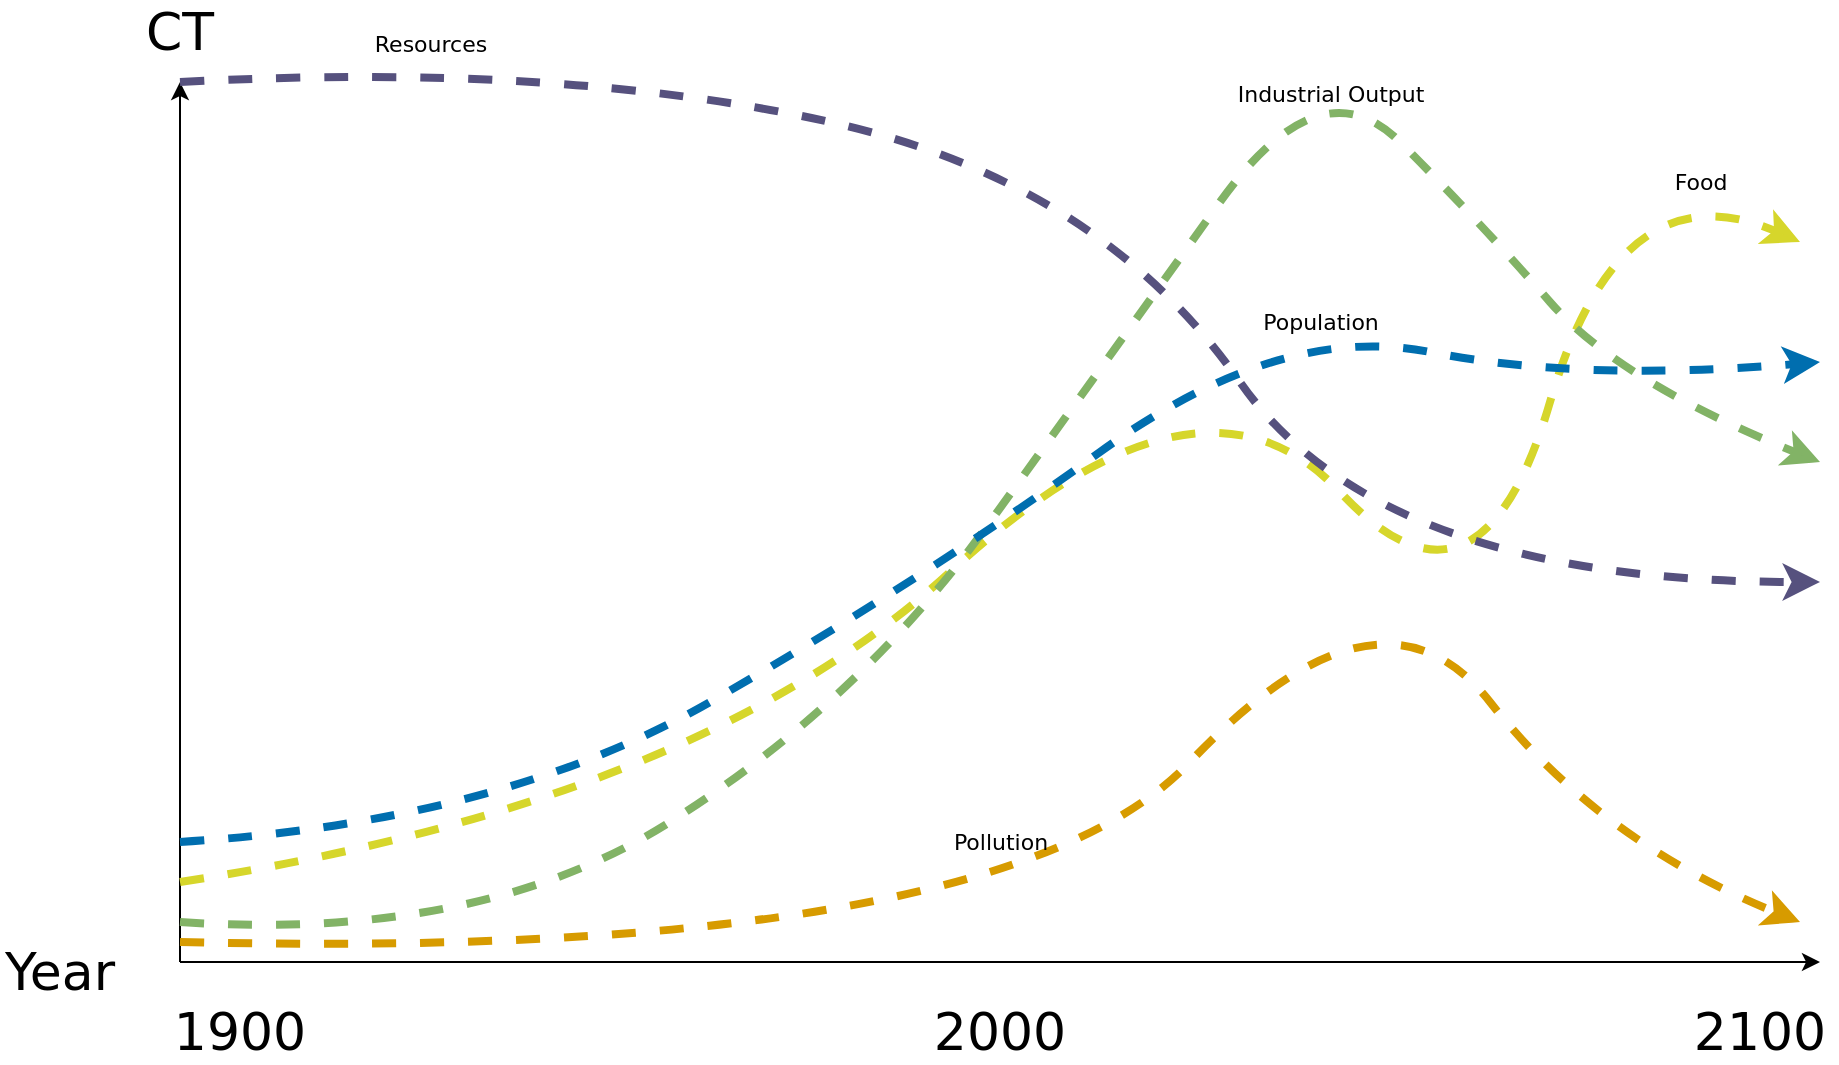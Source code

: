 <mxfile version="18.1.3" type="device"><diagram id="aiVb32r4nPznkwqzsdSb" name="Page-1"><mxGraphModel dx="2034" dy="1177" grid="1" gridSize="10" guides="1" tooltips="1" connect="1" arrows="1" fold="1" page="1" pageScale="1" pageWidth="1169" pageHeight="827" math="0" shadow="0"><root><mxCell id="0"/><mxCell id="1" parent="0"/><mxCell id="JweYjEP0xuqf5e4tcPyt-2" value="" style="endArrow=classic;html=1;rounded=0;" parent="1" edge="1"><mxGeometry width="50" height="50" relative="1" as="geometry"><mxPoint x="210" y="580" as="sourcePoint"/><mxPoint x="210" y="140" as="targetPoint"/></mxGeometry></mxCell><mxCell id="JweYjEP0xuqf5e4tcPyt-3" value="" style="endArrow=classic;html=1;rounded=0;" parent="1" edge="1"><mxGeometry width="50" height="50" relative="1" as="geometry"><mxPoint x="210" y="580" as="sourcePoint"/><mxPoint x="1030" y="580" as="targetPoint"/></mxGeometry></mxCell><mxCell id="JweYjEP0xuqf5e4tcPyt-4" value="" style="curved=1;endArrow=classic;html=1;rounded=0;dashed=1;fillColor=#fff2cc;strokeColor=#D6D62B;strokeWidth=4;" parent="1" edge="1"><mxGeometry width="50" height="50" relative="1" as="geometry"><mxPoint x="210" y="540" as="sourcePoint"/><mxPoint x="1020" y="220" as="targetPoint"/><Array as="points"><mxPoint x="470" y="500"/><mxPoint x="720" y="270"/><mxPoint x="860" y="420"/><mxPoint x="930" y="180"/></Array></mxGeometry></mxCell><mxCell id="JweYjEP0xuqf5e4tcPyt-12" value="Resources" style="edgeLabel;html=1;align=center;verticalAlign=middle;resizable=0;points=[];fontFamily=Dejavu Sans;labelBackgroundColor=none;" parent="JweYjEP0xuqf5e4tcPyt-4" vertex="1" connectable="0"><mxGeometry x="-0.405" y="-5" relative="1" as="geometry"><mxPoint x="-198" y="-328" as="offset"/></mxGeometry></mxCell><mxCell id="JweYjEP0xuqf5e4tcPyt-5" value="" style="curved=1;endArrow=classic;html=1;rounded=0;dashed=1;fillColor=#d5e8d4;strokeColor=#82b366;strokeWidth=4;" parent="1" edge="1"><mxGeometry width="50" height="50" relative="1" as="geometry"><mxPoint x="210" y="560" as="sourcePoint"/><mxPoint x="1030" y="330" as="targetPoint"/><Array as="points"><mxPoint x="360" y="570"/><mxPoint x="550" y="450"/><mxPoint x="680" y="270"/><mxPoint x="780" y="130"/><mxPoint x="860" y="210"/><mxPoint x="930" y="290"/></Array></mxGeometry></mxCell><mxCell id="JweYjEP0xuqf5e4tcPyt-21" value="Industrial Output" style="edgeLabel;html=1;align=center;verticalAlign=middle;resizable=0;points=[];fontSize=11;fontFamily=Dejavu Sans;labelBackgroundColor=none;" parent="JweYjEP0xuqf5e4tcPyt-5" vertex="1" connectable="0"><mxGeometry x="0.354" y="-25" relative="1" as="geometry"><mxPoint y="-21" as="offset"/></mxGeometry></mxCell><mxCell id="JweYjEP0xuqf5e4tcPyt-6" value="" style="curved=1;endArrow=classic;html=1;rounded=0;dashed=1;fillColor=#ffe6cc;strokeColor=#d79b00;strokeWidth=4;" parent="1" edge="1"><mxGeometry width="50" height="50" relative="1" as="geometry"><mxPoint x="210" y="570" as="sourcePoint"/><mxPoint x="1020" y="560" as="targetPoint"/><Array as="points"><mxPoint x="620" y="580"/><mxPoint x="810" y="380"/><mxPoint x="920" y="520"/></Array></mxGeometry></mxCell><mxCell id="JweYjEP0xuqf5e4tcPyt-13" value="Pollution" style="edgeLabel;html=1;align=center;verticalAlign=middle;resizable=0;points=[];fontFamily=Dejavu Sans;labelBackgroundColor=none;" parent="JweYjEP0xuqf5e4tcPyt-6" vertex="1" connectable="0"><mxGeometry x="-0.093" y="13" relative="1" as="geometry"><mxPoint x="-12" y="-29" as="offset"/></mxGeometry></mxCell><mxCell id="JweYjEP0xuqf5e4tcPyt-7" value="" style="curved=1;endArrow=classic;html=1;rounded=0;dashed=1;fillColor=#d0cee2;strokeColor=#56517e;strokeWidth=4;" parent="1" edge="1"><mxGeometry width="50" height="50" relative="1" as="geometry"><mxPoint x="210" y="140" as="sourcePoint"/><mxPoint x="1030" y="390" as="targetPoint"/><Array as="points"><mxPoint x="400" y="130"/><mxPoint x="670" y="190"/><mxPoint x="810" y="390"/></Array></mxGeometry></mxCell><mxCell id="JweYjEP0xuqf5e4tcPyt-11" value="Food" style="edgeLabel;html=1;align=center;verticalAlign=middle;resizable=0;points=[];fontFamily=Dejavu Sans;labelBackgroundColor=none;" parent="JweYjEP0xuqf5e4tcPyt-7" vertex="1" connectable="0"><mxGeometry x="0.572" y="27" relative="1" as="geometry"><mxPoint x="139" y="-173" as="offset"/></mxGeometry></mxCell><mxCell id="JweYjEP0xuqf5e4tcPyt-8" value="" style="curved=1;endArrow=classic;html=1;rounded=0;dashed=1;fillColor=#1ba1e2;strokeColor=#006EAF;strokeWidth=4;" parent="1" edge="1"><mxGeometry width="50" height="50" relative="1" as="geometry"><mxPoint x="210" y="520" as="sourcePoint"/><mxPoint x="1030" y="280" as="targetPoint"/><Array as="points"><mxPoint x="370" y="510"/><mxPoint x="580" y="390"/><mxPoint x="760" y="260"/><mxPoint x="910" y="290"/></Array></mxGeometry></mxCell><mxCell id="JweYjEP0xuqf5e4tcPyt-9" value="Population" style="edgeLabel;html=1;align=center;verticalAlign=middle;resizable=0;points=[];fontFamily=Dejavu Sans;labelBackgroundColor=none;" parent="JweYjEP0xuqf5e4tcPyt-8" vertex="1" connectable="0"><mxGeometry x="0.637" y="3" relative="1" as="geometry"><mxPoint x="-89" y="-19" as="offset"/></mxGeometry></mxCell><mxCell id="JweYjEP0xuqf5e4tcPyt-14" value="CT" style="text;html=1;strokeColor=none;fillColor=none;align=center;verticalAlign=middle;whiteSpace=wrap;rounded=0;labelBackgroundColor=none;fontFamily=Dejavu Sans;opacity=0;fontSize=26;" parent="1" vertex="1"><mxGeometry x="180" y="100" width="60" height="30" as="geometry"/></mxCell><mxCell id="JweYjEP0xuqf5e4tcPyt-15" value="Year" style="text;html=1;strokeColor=none;fillColor=none;align=center;verticalAlign=middle;whiteSpace=wrap;rounded=0;labelBackgroundColor=none;fontFamily=Dejavu Sans;opacity=20;fontSize=26;" parent="1" vertex="1"><mxGeometry x="120" y="570" width="60" height="30" as="geometry"/></mxCell><mxCell id="JweYjEP0xuqf5e4tcPyt-16" value="1900" style="text;html=1;strokeColor=none;fillColor=none;align=center;verticalAlign=middle;whiteSpace=wrap;rounded=0;labelBackgroundColor=none;fontFamily=Dejavu Sans;opacity=20;fontSize=26;" parent="1" vertex="1"><mxGeometry x="210" y="600" width="60" height="30" as="geometry"/></mxCell><mxCell id="JweYjEP0xuqf5e4tcPyt-17" value="2000" style="text;html=1;strokeColor=none;fillColor=none;align=center;verticalAlign=middle;whiteSpace=wrap;rounded=0;labelBackgroundColor=none;fontFamily=Dejavu Sans;opacity=20;fontSize=26;" parent="1" vertex="1"><mxGeometry x="590" y="600" width="60" height="30" as="geometry"/></mxCell><mxCell id="JweYjEP0xuqf5e4tcPyt-18" value="2100" style="text;html=1;strokeColor=none;fillColor=none;align=center;verticalAlign=middle;whiteSpace=wrap;rounded=0;labelBackgroundColor=none;fontFamily=Dejavu Sans;opacity=20;fontSize=26;" parent="1" vertex="1"><mxGeometry x="970" y="600" width="60" height="30" as="geometry"/></mxCell></root></mxGraphModel></diagram></mxfile>
